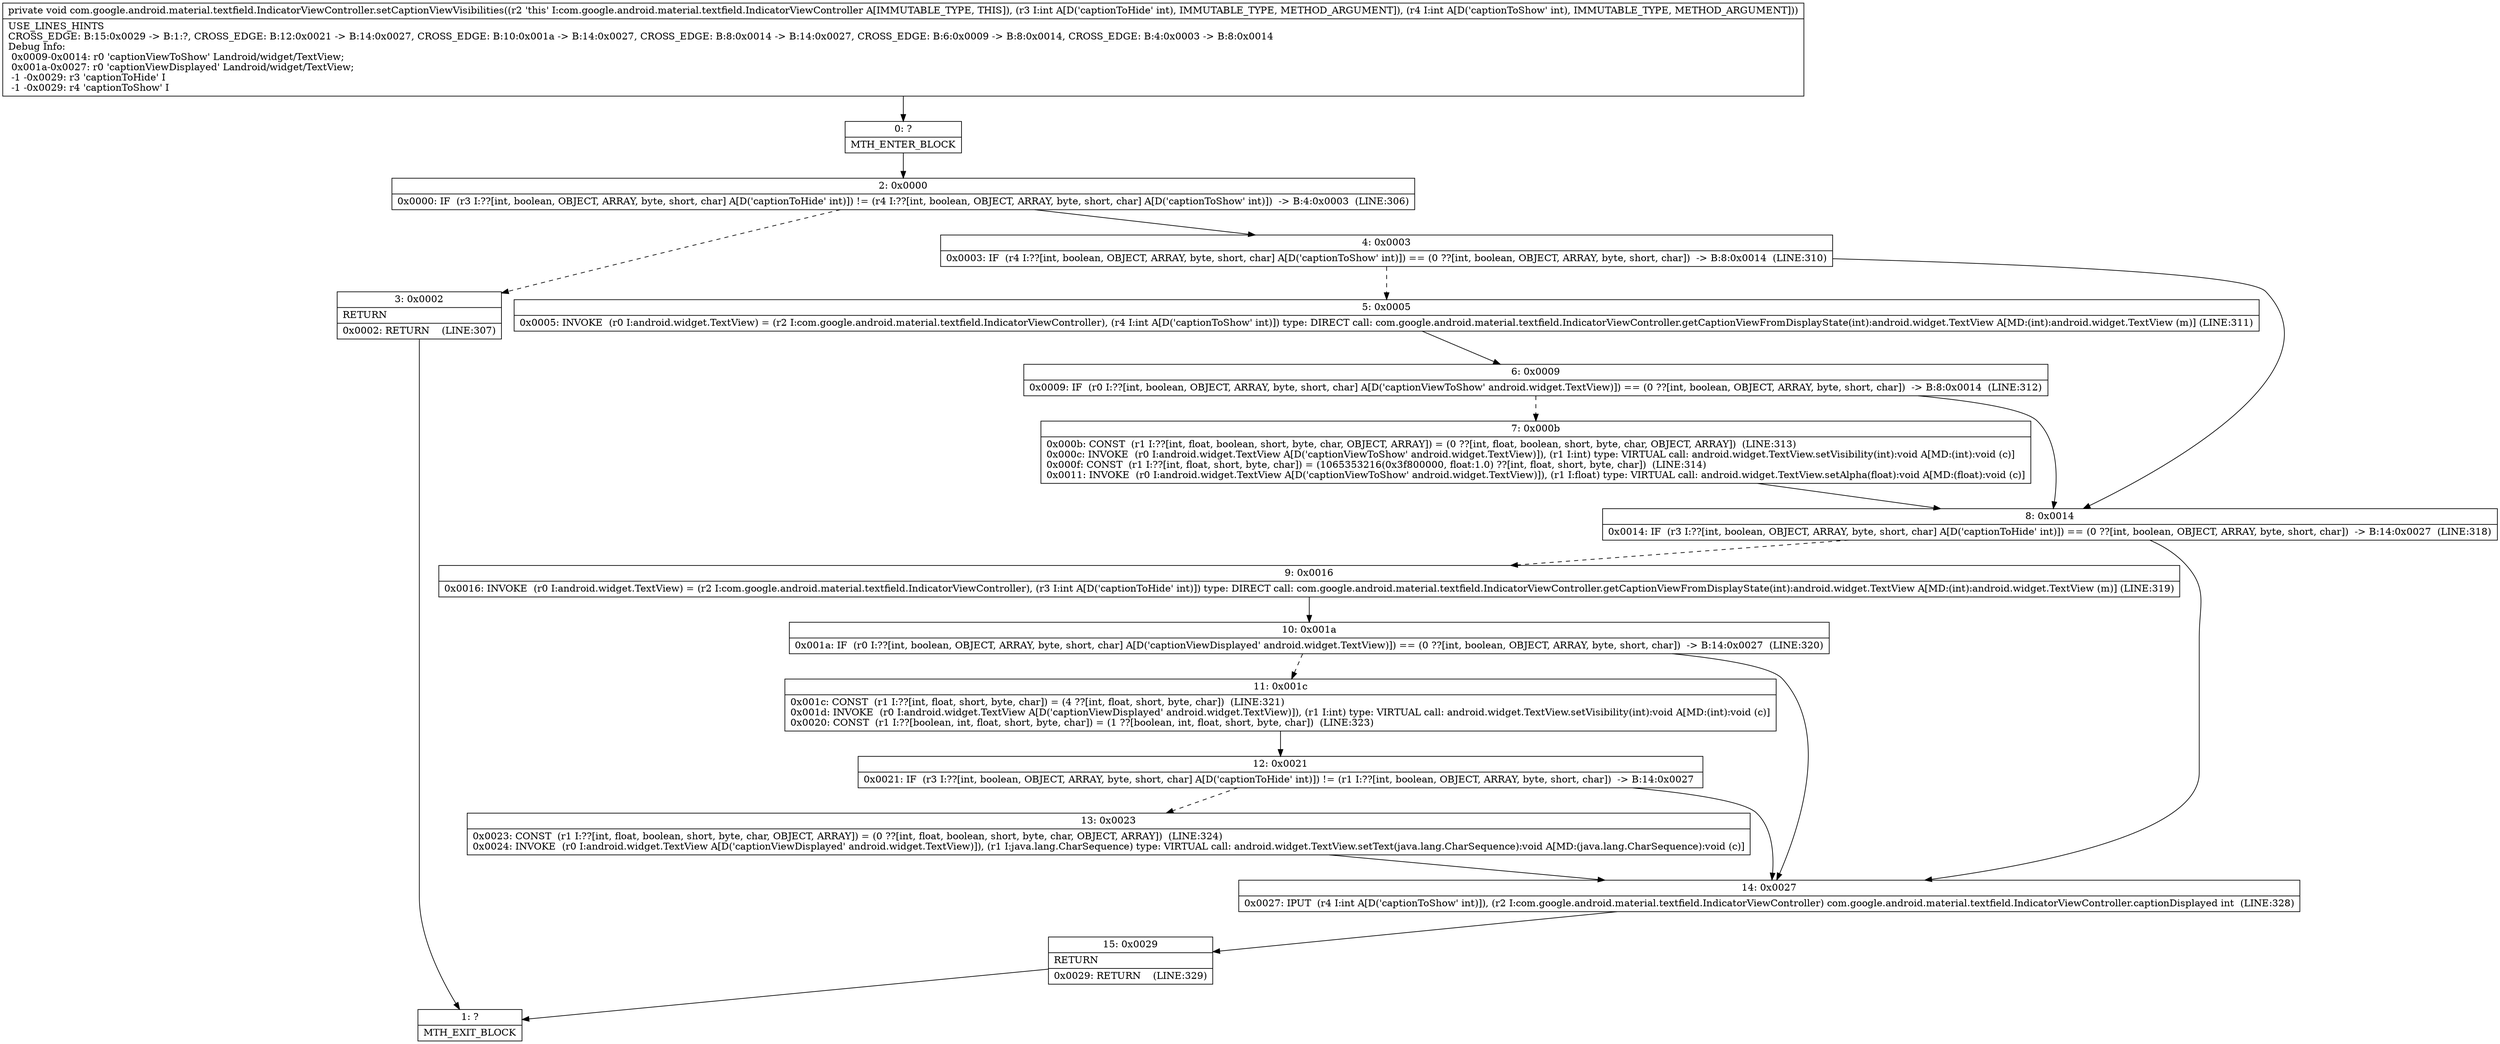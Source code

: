 digraph "CFG forcom.google.android.material.textfield.IndicatorViewController.setCaptionViewVisibilities(II)V" {
Node_0 [shape=record,label="{0\:\ ?|MTH_ENTER_BLOCK\l}"];
Node_2 [shape=record,label="{2\:\ 0x0000|0x0000: IF  (r3 I:??[int, boolean, OBJECT, ARRAY, byte, short, char] A[D('captionToHide' int)]) != (r4 I:??[int, boolean, OBJECT, ARRAY, byte, short, char] A[D('captionToShow' int)])  \-\> B:4:0x0003  (LINE:306)\l}"];
Node_3 [shape=record,label="{3\:\ 0x0002|RETURN\l|0x0002: RETURN    (LINE:307)\l}"];
Node_1 [shape=record,label="{1\:\ ?|MTH_EXIT_BLOCK\l}"];
Node_4 [shape=record,label="{4\:\ 0x0003|0x0003: IF  (r4 I:??[int, boolean, OBJECT, ARRAY, byte, short, char] A[D('captionToShow' int)]) == (0 ??[int, boolean, OBJECT, ARRAY, byte, short, char])  \-\> B:8:0x0014  (LINE:310)\l}"];
Node_5 [shape=record,label="{5\:\ 0x0005|0x0005: INVOKE  (r0 I:android.widget.TextView) = (r2 I:com.google.android.material.textfield.IndicatorViewController), (r4 I:int A[D('captionToShow' int)]) type: DIRECT call: com.google.android.material.textfield.IndicatorViewController.getCaptionViewFromDisplayState(int):android.widget.TextView A[MD:(int):android.widget.TextView (m)] (LINE:311)\l}"];
Node_6 [shape=record,label="{6\:\ 0x0009|0x0009: IF  (r0 I:??[int, boolean, OBJECT, ARRAY, byte, short, char] A[D('captionViewToShow' android.widget.TextView)]) == (0 ??[int, boolean, OBJECT, ARRAY, byte, short, char])  \-\> B:8:0x0014  (LINE:312)\l}"];
Node_7 [shape=record,label="{7\:\ 0x000b|0x000b: CONST  (r1 I:??[int, float, boolean, short, byte, char, OBJECT, ARRAY]) = (0 ??[int, float, boolean, short, byte, char, OBJECT, ARRAY])  (LINE:313)\l0x000c: INVOKE  (r0 I:android.widget.TextView A[D('captionViewToShow' android.widget.TextView)]), (r1 I:int) type: VIRTUAL call: android.widget.TextView.setVisibility(int):void A[MD:(int):void (c)]\l0x000f: CONST  (r1 I:??[int, float, short, byte, char]) = (1065353216(0x3f800000, float:1.0) ??[int, float, short, byte, char])  (LINE:314)\l0x0011: INVOKE  (r0 I:android.widget.TextView A[D('captionViewToShow' android.widget.TextView)]), (r1 I:float) type: VIRTUAL call: android.widget.TextView.setAlpha(float):void A[MD:(float):void (c)]\l}"];
Node_8 [shape=record,label="{8\:\ 0x0014|0x0014: IF  (r3 I:??[int, boolean, OBJECT, ARRAY, byte, short, char] A[D('captionToHide' int)]) == (0 ??[int, boolean, OBJECT, ARRAY, byte, short, char])  \-\> B:14:0x0027  (LINE:318)\l}"];
Node_9 [shape=record,label="{9\:\ 0x0016|0x0016: INVOKE  (r0 I:android.widget.TextView) = (r2 I:com.google.android.material.textfield.IndicatorViewController), (r3 I:int A[D('captionToHide' int)]) type: DIRECT call: com.google.android.material.textfield.IndicatorViewController.getCaptionViewFromDisplayState(int):android.widget.TextView A[MD:(int):android.widget.TextView (m)] (LINE:319)\l}"];
Node_10 [shape=record,label="{10\:\ 0x001a|0x001a: IF  (r0 I:??[int, boolean, OBJECT, ARRAY, byte, short, char] A[D('captionViewDisplayed' android.widget.TextView)]) == (0 ??[int, boolean, OBJECT, ARRAY, byte, short, char])  \-\> B:14:0x0027  (LINE:320)\l}"];
Node_11 [shape=record,label="{11\:\ 0x001c|0x001c: CONST  (r1 I:??[int, float, short, byte, char]) = (4 ??[int, float, short, byte, char])  (LINE:321)\l0x001d: INVOKE  (r0 I:android.widget.TextView A[D('captionViewDisplayed' android.widget.TextView)]), (r1 I:int) type: VIRTUAL call: android.widget.TextView.setVisibility(int):void A[MD:(int):void (c)]\l0x0020: CONST  (r1 I:??[boolean, int, float, short, byte, char]) = (1 ??[boolean, int, float, short, byte, char])  (LINE:323)\l}"];
Node_12 [shape=record,label="{12\:\ 0x0021|0x0021: IF  (r3 I:??[int, boolean, OBJECT, ARRAY, byte, short, char] A[D('captionToHide' int)]) != (r1 I:??[int, boolean, OBJECT, ARRAY, byte, short, char])  \-\> B:14:0x0027 \l}"];
Node_13 [shape=record,label="{13\:\ 0x0023|0x0023: CONST  (r1 I:??[int, float, boolean, short, byte, char, OBJECT, ARRAY]) = (0 ??[int, float, boolean, short, byte, char, OBJECT, ARRAY])  (LINE:324)\l0x0024: INVOKE  (r0 I:android.widget.TextView A[D('captionViewDisplayed' android.widget.TextView)]), (r1 I:java.lang.CharSequence) type: VIRTUAL call: android.widget.TextView.setText(java.lang.CharSequence):void A[MD:(java.lang.CharSequence):void (c)]\l}"];
Node_14 [shape=record,label="{14\:\ 0x0027|0x0027: IPUT  (r4 I:int A[D('captionToShow' int)]), (r2 I:com.google.android.material.textfield.IndicatorViewController) com.google.android.material.textfield.IndicatorViewController.captionDisplayed int  (LINE:328)\l}"];
Node_15 [shape=record,label="{15\:\ 0x0029|RETURN\l|0x0029: RETURN    (LINE:329)\l}"];
MethodNode[shape=record,label="{private void com.google.android.material.textfield.IndicatorViewController.setCaptionViewVisibilities((r2 'this' I:com.google.android.material.textfield.IndicatorViewController A[IMMUTABLE_TYPE, THIS]), (r3 I:int A[D('captionToHide' int), IMMUTABLE_TYPE, METHOD_ARGUMENT]), (r4 I:int A[D('captionToShow' int), IMMUTABLE_TYPE, METHOD_ARGUMENT]))  | USE_LINES_HINTS\lCROSS_EDGE: B:15:0x0029 \-\> B:1:?, CROSS_EDGE: B:12:0x0021 \-\> B:14:0x0027, CROSS_EDGE: B:10:0x001a \-\> B:14:0x0027, CROSS_EDGE: B:8:0x0014 \-\> B:14:0x0027, CROSS_EDGE: B:6:0x0009 \-\> B:8:0x0014, CROSS_EDGE: B:4:0x0003 \-\> B:8:0x0014\lDebug Info:\l  0x0009\-0x0014: r0 'captionViewToShow' Landroid\/widget\/TextView;\l  0x001a\-0x0027: r0 'captionViewDisplayed' Landroid\/widget\/TextView;\l  \-1 \-0x0029: r3 'captionToHide' I\l  \-1 \-0x0029: r4 'captionToShow' I\l}"];
MethodNode -> Node_0;Node_0 -> Node_2;
Node_2 -> Node_3[style=dashed];
Node_2 -> Node_4;
Node_3 -> Node_1;
Node_4 -> Node_5[style=dashed];
Node_4 -> Node_8;
Node_5 -> Node_6;
Node_6 -> Node_7[style=dashed];
Node_6 -> Node_8;
Node_7 -> Node_8;
Node_8 -> Node_9[style=dashed];
Node_8 -> Node_14;
Node_9 -> Node_10;
Node_10 -> Node_11[style=dashed];
Node_10 -> Node_14;
Node_11 -> Node_12;
Node_12 -> Node_13[style=dashed];
Node_12 -> Node_14;
Node_13 -> Node_14;
Node_14 -> Node_15;
Node_15 -> Node_1;
}

